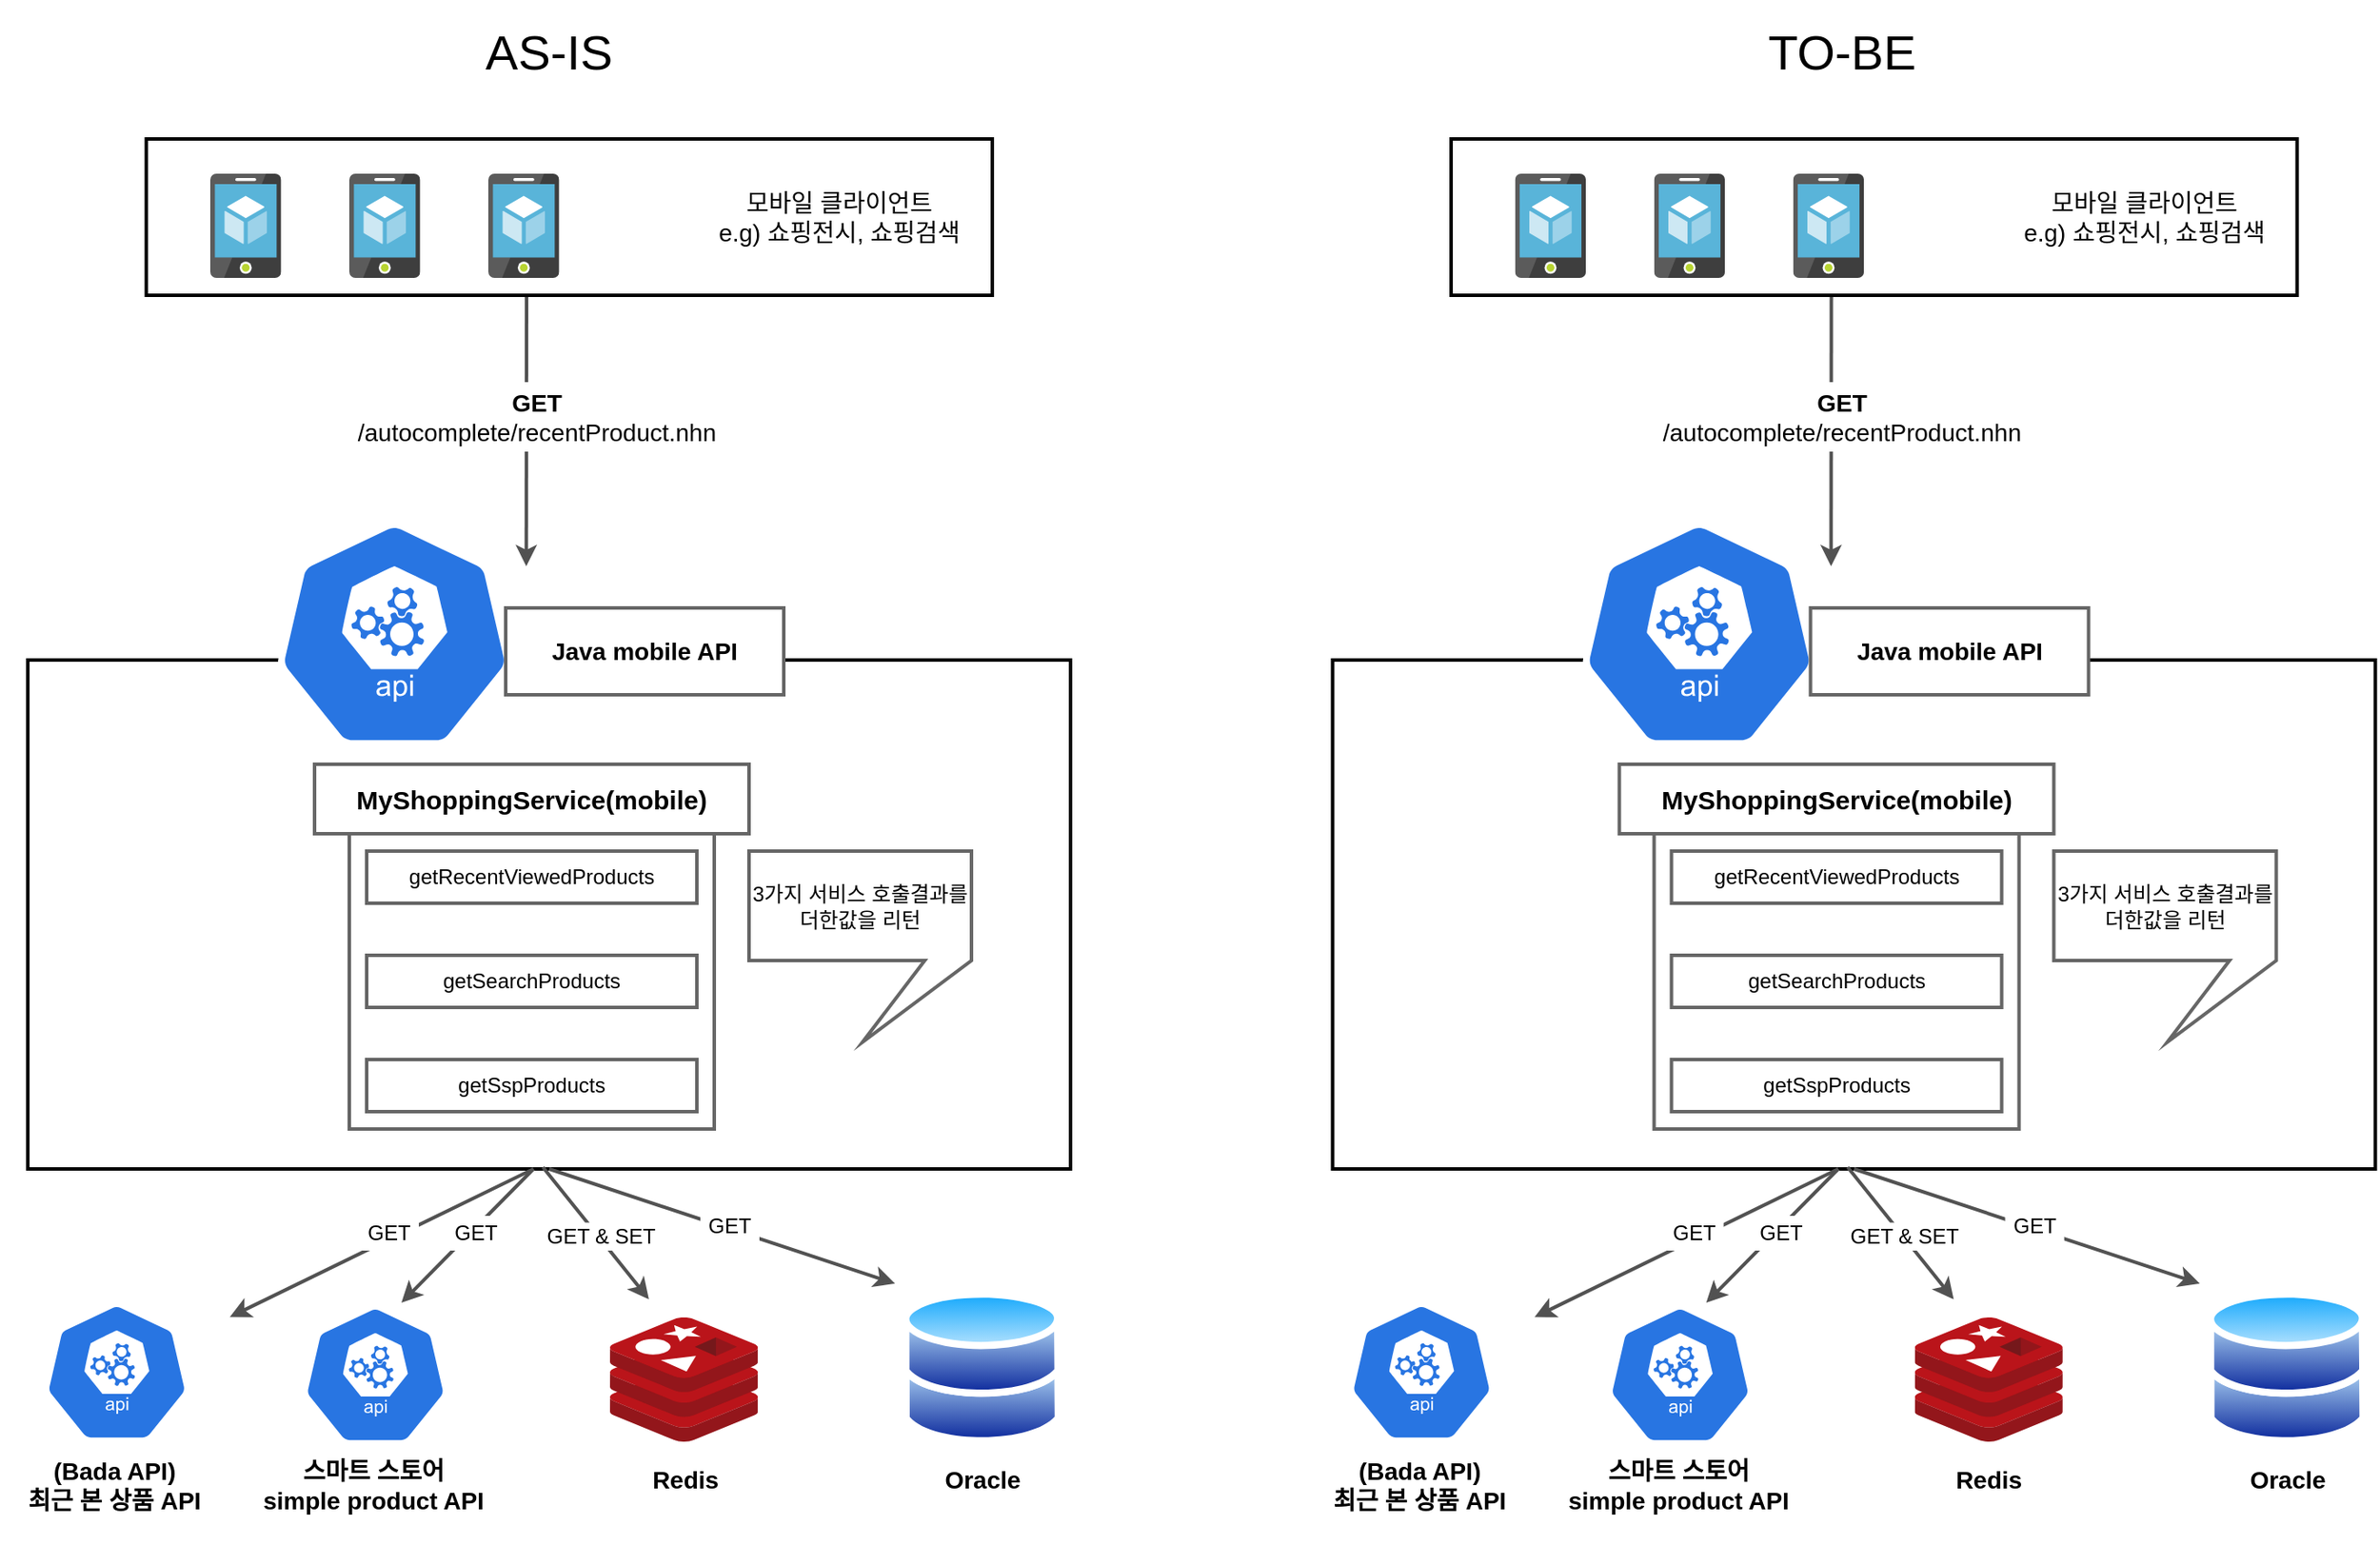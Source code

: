 <mxfile version="12.8.2" type="github">
  <diagram id="Ht1M8jgEwFfnCIfOTk4-" name="Page-1">
    <mxGraphModel dx="1951" dy="1958" grid="1" gridSize="10" guides="1" tooltips="1" connect="1" arrows="1" fold="1" page="1" pageScale="1" pageWidth="1169" pageHeight="827" math="0" shadow="0">
      <root>
        <mxCell id="0" />
        <mxCell id="1" parent="0" />
        <mxCell id="T-MR8SzM-c59_lT_EgYp-1" value="" style="aspect=fixed;perimeter=ellipsePerimeter;html=1;align=center;shadow=0;dashed=0;spacingTop=3;image;image=img/lib/active_directory/databases.svg;" parent="1" vertex="1">
          <mxGeometry x="758.16" y="-17.75" width="91.84" height="90" as="geometry" />
        </mxCell>
        <mxCell id="T-MR8SzM-c59_lT_EgYp-4" value="&lt;font style=&quot;font-size: 14px&quot;&gt;&lt;b&gt;Oracle&lt;/b&gt;&lt;/font&gt;" style="text;html=1;resizable=0;autosize=1;align=center;verticalAlign=middle;points=[];fillColor=none;strokeColor=none;rounded=0;" parent="1" vertex="1">
          <mxGeometry x="774.08" y="81.5" width="60" height="20" as="geometry" />
        </mxCell>
        <mxCell id="T-MR8SzM-c59_lT_EgYp-5" value="" style="aspect=fixed;html=1;points=[];align=center;image;fontSize=12;image=img/lib/mscae/Cache_Redis_Product.svg;" parent="1" vertex="1">
          <mxGeometry x="590" y="-1.5" width="85.12" height="71.5" as="geometry" />
        </mxCell>
        <mxCell id="T-MR8SzM-c59_lT_EgYp-6" value="&lt;font style=&quot;font-size: 14px&quot;&gt;&lt;b&gt;Redis&lt;/b&gt;&lt;/font&gt;" style="text;html=1;resizable=0;autosize=1;align=center;verticalAlign=middle;points=[];fillColor=none;strokeColor=none;rounded=0;" parent="1" vertex="1">
          <mxGeometry x="607.56" y="81.5" width="50" height="20" as="geometry" />
        </mxCell>
        <mxCell id="T-MR8SzM-c59_lT_EgYp-7" value="" style="aspect=fixed;html=1;points=[];align=center;image;fontSize=12;image=img/lib/mscae/App_Service_Mobile_App.svg;" parent="1" vertex="1">
          <mxGeometry x="360" y="-660" width="40.8" height="60" as="geometry" />
        </mxCell>
        <mxCell id="T-MR8SzM-c59_lT_EgYp-8" value="" style="aspect=fixed;html=1;points=[];align=center;image;fontSize=12;image=img/lib/mscae/App_Service_Mobile_App.svg;" parent="1" vertex="1">
          <mxGeometry x="440" y="-660" width="40.8" height="60" as="geometry" />
        </mxCell>
        <mxCell id="T-MR8SzM-c59_lT_EgYp-9" value="" style="aspect=fixed;html=1;points=[];align=center;image;fontSize=12;image=img/lib/mscae/App_Service_Mobile_App.svg;" parent="1" vertex="1">
          <mxGeometry x="520" y="-660" width="40.8" height="60" as="geometry" />
        </mxCell>
        <mxCell id="T-MR8SzM-c59_lT_EgYp-10" value="" style="endArrow=classic;html=1;strokeColor=#525252;strokeWidth=2;entryX=0.9;entryY=0.2;entryDx=0;entryDy=0;entryPerimeter=0;" parent="1" target="T-MR8SzM-c59_lT_EgYp-15" edge="1">
          <mxGeometry width="50" height="50" relative="1" as="geometry">
            <mxPoint x="542" y="-589" as="sourcePoint" />
            <mxPoint x="540" y="-450" as="targetPoint" />
            <Array as="points" />
          </mxGeometry>
        </mxCell>
        <mxCell id="T-MR8SzM-c59_lT_EgYp-16" value="" style="shape=image;html=1;verticalAlign=top;verticalLabelPosition=bottom;labelBackgroundColor=#ffffff;imageAspect=0;aspect=fixed;image=https://cdn4.iconfinder.com/data/icons/essential-app-1/16/dot-more-menu-hide-128.png" parent="1" vertex="1">
          <mxGeometry x="585" y="-660" width="57" height="57" as="geometry" />
        </mxCell>
        <mxCell id="T-MR8SzM-c59_lT_EgYp-18" value="" style="rounded=0;whiteSpace=wrap;html=1;strokeWidth=2;fillColor=none;" parent="1" vertex="1">
          <mxGeometry x="323.2" y="-680" width="486.8" height="90" as="geometry" />
        </mxCell>
        <mxCell id="T-MR8SzM-c59_lT_EgYp-22" value="&lt;font style=&quot;font-size: 14px&quot;&gt;모바일 클라이언트&lt;br&gt;e.g) 쇼핑전시, 쇼핑검색&lt;/font&gt;" style="text;html=1;strokeColor=none;fillColor=none;align=center;verticalAlign=middle;whiteSpace=wrap;rounded=0;" parent="1" vertex="1">
          <mxGeometry x="642" y="-660" width="160" height="50" as="geometry" />
        </mxCell>
        <mxCell id="T-MR8SzM-c59_lT_EgYp-29" value="" style="rounded=0;whiteSpace=wrap;html=1;strokeWidth=2;fillColor=none;" parent="1" vertex="1">
          <mxGeometry x="255.0" y="-380" width="600" height="293" as="geometry" />
        </mxCell>
        <mxCell id="T-MR8SzM-c59_lT_EgYp-15" value="" style="html=1;dashed=0;whitespace=wrap;fillColor=#2875E2;strokeColor=#ffffff;points=[[0.005,0.63,0],[0.1,0.2,0],[0.9,0.2,0],[0.5,0,0],[0.995,0.63,0],[0.72,0.99,0],[0.5,1,0],[0.28,0.99,0]];shape=mxgraph.kubernetes.icon;prIcon=api" parent="1" vertex="1">
          <mxGeometry x="371.2" y="-460" width="189.6" height="130" as="geometry" />
        </mxCell>
        <mxCell id="T-MR8SzM-c59_lT_EgYp-23" value="&lt;span style=&quot;font-size: 14px&quot;&gt;&lt;b&gt;Java mobile API&lt;/b&gt;&lt;/span&gt;" style="text;html=1;align=center;verticalAlign=middle;whiteSpace=wrap;rounded=0;fillColor=#ffffff;strokeColor=#666666;strokeWidth=2;" parent="1" vertex="1">
          <mxGeometry x="530" y="-410" width="160" height="50" as="geometry" />
        </mxCell>
        <mxCell id="T-MR8SzM-c59_lT_EgYp-33" value="" style="rounded=0;whiteSpace=wrap;html=1;strokeColor=#666666;strokeWidth=2;fillColor=#ffffff;" parent="1" vertex="1">
          <mxGeometry x="440" y="-303" width="210" height="193" as="geometry" />
        </mxCell>
        <mxCell id="T-MR8SzM-c59_lT_EgYp-32" value="&lt;font style=&quot;font-size: 15px&quot;&gt;&lt;b&gt;MyShoppingService(mobile)&lt;/b&gt;&lt;/font&gt;" style="rounded=0;whiteSpace=wrap;html=1;strokeColor=#666666;strokeWidth=2;fillColor=#ffffff;" parent="1" vertex="1">
          <mxGeometry x="420" y="-320" width="250" height="40" as="geometry" />
        </mxCell>
        <mxCell id="T-MR8SzM-c59_lT_EgYp-34" value="getRecentViewedProducts" style="rounded=0;whiteSpace=wrap;html=1;strokeColor=#666666;strokeWidth=2;fillColor=#ffffff;" parent="1" vertex="1">
          <mxGeometry x="450" y="-270" width="190" height="30" as="geometry" />
        </mxCell>
        <mxCell id="T-MR8SzM-c59_lT_EgYp-35" value="" style="shape=image;html=1;verticalAlign=top;verticalLabelPosition=bottom;labelBackgroundColor=#ffffff;imageAspect=0;aspect=fixed;image=https://cdn0.iconfinder.com/data/icons/slim-square-icons-basics/100/basics-15-128.png;strokeColor=#666666;strokeWidth=2;fillColor=#ffffff;" parent="1" vertex="1">
          <mxGeometry x="525.4" y="-240" width="30" height="30" as="geometry" />
        </mxCell>
        <mxCell id="T-MR8SzM-c59_lT_EgYp-36" value="getSspProducts" style="rounded=0;whiteSpace=wrap;html=1;strokeColor=#666666;strokeWidth=2;fillColor=#ffffff;" parent="1" vertex="1">
          <mxGeometry x="450" y="-150" width="190" height="30" as="geometry" />
        </mxCell>
        <mxCell id="T-MR8SzM-c59_lT_EgYp-37" value="getSearchProducts" style="rounded=0;whiteSpace=wrap;html=1;strokeColor=#666666;strokeWidth=2;fillColor=#ffffff;" parent="1" vertex="1">
          <mxGeometry x="450" y="-210" width="190" height="30" as="geometry" />
        </mxCell>
        <mxCell id="T-MR8SzM-c59_lT_EgYp-38" value="" style="shape=image;html=1;verticalAlign=top;verticalLabelPosition=bottom;labelBackgroundColor=#ffffff;imageAspect=0;aspect=fixed;image=https://cdn0.iconfinder.com/data/icons/slim-square-icons-basics/100/basics-15-128.png;strokeColor=#666666;strokeWidth=2;fillColor=#ffffff;" parent="1" vertex="1">
          <mxGeometry x="525.4" y="-180" width="30" height="30" as="geometry" />
        </mxCell>
        <mxCell id="T-MR8SzM-c59_lT_EgYp-39" value="3가지 서비스 호출결과를 더한값을 리턴" style="shape=callout;whiteSpace=wrap;html=1;perimeter=calloutPerimeter;strokeColor=#666666;strokeWidth=2;fillColor=#ffffff;size=47;position=0.79;base=128;position2=0.51;rotation=0;" parent="1" vertex="1">
          <mxGeometry x="670" y="-270" width="128" height="110" as="geometry" />
        </mxCell>
        <mxCell id="T-MR8SzM-c59_lT_EgYp-40" value="" style="html=1;dashed=0;whitespace=wrap;fillColor=#2875E2;strokeColor=#ffffff;points=[[0.005,0.63,0],[0.1,0.2,0],[0.9,0.2,0],[0.5,0,0],[0.995,0.63,0],[0.72,0.99,0],[0.5,1,0],[0.28,0.99,0]];shape=mxgraph.kubernetes.icon;prIcon=api" parent="1" vertex="1">
          <mxGeometry x="241.2" y="-10" width="130" height="80" as="geometry" />
        </mxCell>
        <mxCell id="T-MR8SzM-c59_lT_EgYp-41" value="&lt;b style=&quot;font-size: 14px&quot;&gt;&lt;br&gt;(Bada API)&lt;/b&gt;&lt;span style=&quot;font-size: 14px&quot;&gt;&lt;b&gt;&lt;br&gt;최근 본 상품 API&lt;br&gt;&lt;br&gt;&lt;/b&gt;&lt;/span&gt;" style="text;html=1;align=center;verticalAlign=middle;whiteSpace=wrap;rounded=0;fillColor=none;strokeColor=none;strokeWidth=2;" parent="1" vertex="1">
          <mxGeometry x="239.2" y="75" width="132" height="40" as="geometry" />
        </mxCell>
        <mxCell id="T-MR8SzM-c59_lT_EgYp-42" value="" style="html=1;dashed=0;whitespace=wrap;fillColor=#2875E2;strokeColor=#ffffff;points=[[0.005,0.63,0],[0.1,0.2,0],[0.9,0.2,0],[0.5,0,0],[0.995,0.63,0],[0.72,0.99,0],[0.5,1,0],[0.28,0.99,0]];shape=mxgraph.kubernetes.icon;prIcon=api" parent="1" vertex="1">
          <mxGeometry x="390" y="-8.5" width="130" height="80" as="geometry" />
        </mxCell>
        <mxCell id="T-MR8SzM-c59_lT_EgYp-43" value="&lt;span style=&quot;font-size: 14px&quot;&gt;&lt;b&gt;스마트 스토어 &lt;br&gt;simple product API&lt;/b&gt;&lt;/span&gt;" style="text;html=1;align=center;verticalAlign=middle;whiteSpace=wrap;rounded=0;fillColor=none;strokeColor=none;strokeWidth=2;" parent="1" vertex="1">
          <mxGeometry x="388" y="70" width="132" height="50" as="geometry" />
        </mxCell>
        <mxCell id="T-MR8SzM-c59_lT_EgYp-44" value="" style="endArrow=classic;html=1;strokeColor=#525252;strokeWidth=2;exitX=0.485;exitY=1;exitDx=0;exitDy=0;exitPerimeter=0;" parent="1" source="T-MR8SzM-c59_lT_EgYp-29" target="T-MR8SzM-c59_lT_EgYp-40" edge="1">
          <mxGeometry width="50" height="50" relative="1" as="geometry">
            <mxPoint x="338" y="-30" as="sourcePoint" />
            <mxPoint x="388" y="-80" as="targetPoint" />
            <Array as="points" />
          </mxGeometry>
        </mxCell>
        <mxCell id="T-MR8SzM-c59_lT_EgYp-45" value="" style="endArrow=classic;html=1;strokeColor=#525252;strokeWidth=2;exitX=0.485;exitY=1;exitDx=0;exitDy=0;exitPerimeter=0;" parent="1" source="T-MR8SzM-c59_lT_EgYp-29" edge="1">
          <mxGeometry width="50" height="50" relative="1" as="geometry">
            <mxPoint x="454" y="-77" as="sourcePoint" />
            <mxPoint x="470" y="-10" as="targetPoint" />
            <Array as="points" />
          </mxGeometry>
        </mxCell>
        <mxCell id="T-MR8SzM-c59_lT_EgYp-46" value="" style="endArrow=classic;html=1;strokeColor=#525252;strokeWidth=2;exitX=0.49;exitY=1.003;exitDx=0;exitDy=0;exitPerimeter=0;" parent="1" edge="1">
          <mxGeometry width="50" height="50" relative="1" as="geometry">
            <mxPoint x="551.4" y="-88.061" as="sourcePoint" />
            <mxPoint x="612.4" y="-11.94" as="targetPoint" />
            <Array as="points" />
          </mxGeometry>
        </mxCell>
        <mxCell id="T-MR8SzM-c59_lT_EgYp-47" value="" style="endArrow=classic;html=1;strokeColor=#525252;strokeWidth=2;exitX=0.5;exitY=1;exitDx=0;exitDy=0;entryX=-0.045;entryY=-0.036;entryDx=0;entryDy=0;entryPerimeter=0;" parent="1" source="T-MR8SzM-c59_lT_EgYp-29" target="T-MR8SzM-c59_lT_EgYp-1" edge="1">
          <mxGeometry width="50" height="50" relative="1" as="geometry">
            <mxPoint x="559" y="-76.121" as="sourcePoint" />
            <mxPoint x="620" as="targetPoint" />
            <Array as="points" />
          </mxGeometry>
        </mxCell>
        <mxCell id="T-MR8SzM-c59_lT_EgYp-48" value="GET" style="text;html=1;strokeColor=none;fillColor=#ffffff;align=center;verticalAlign=middle;whiteSpace=wrap;rounded=0;" parent="1" vertex="1">
          <mxGeometry x="446" y="-60" width="34" height="20" as="geometry" />
        </mxCell>
        <mxCell id="T-MR8SzM-c59_lT_EgYp-50" value="GET" style="text;html=1;strokeColor=none;fillColor=#ffffff;align=center;verticalAlign=middle;whiteSpace=wrap;rounded=0;" parent="1" vertex="1">
          <mxGeometry x="496" y="-60" width="34" height="20" as="geometry" />
        </mxCell>
        <mxCell id="T-MR8SzM-c59_lT_EgYp-51" value="GET &amp;amp; SET" style="text;html=1;strokeColor=none;fillColor=#ffffff;align=center;verticalAlign=middle;whiteSpace=wrap;rounded=0;" parent="1" vertex="1">
          <mxGeometry x="544.5" y="-56.12" width="80" height="16.12" as="geometry" />
        </mxCell>
        <mxCell id="T-MR8SzM-c59_lT_EgYp-53" value="GET" style="text;html=1;strokeColor=none;fillColor=#ffffff;align=center;verticalAlign=middle;whiteSpace=wrap;rounded=0;" parent="1" vertex="1">
          <mxGeometry x="642" y="-63.87" width="34" height="20" as="geometry" />
        </mxCell>
        <mxCell id="T-MR8SzM-c59_lT_EgYp-56" value="&lt;font style=&quot;font-size: 14px&quot;&gt;&lt;b&gt;GET &lt;br&gt;&lt;/b&gt;/autocomplete/recentProduct.nhn&lt;/font&gt;" style="text;html=1;strokeColor=none;fillColor=#ffffff;align=center;verticalAlign=middle;whiteSpace=wrap;rounded=0;" parent="1" vertex="1">
          <mxGeometry x="426.4" y="-540" width="243.6" height="40" as="geometry" />
        </mxCell>
        <mxCell id="KsmxstaPUR77xo583H7S-1" value="" style="aspect=fixed;perimeter=ellipsePerimeter;html=1;align=center;shadow=0;dashed=0;spacingTop=3;image;image=img/lib/active_directory/databases.svg;" vertex="1" parent="1">
          <mxGeometry x="1508.96" y="-17.75" width="91.84" height="90" as="geometry" />
        </mxCell>
        <mxCell id="KsmxstaPUR77xo583H7S-2" value="&lt;font style=&quot;font-size: 14px&quot;&gt;&lt;b&gt;Oracle&lt;/b&gt;&lt;/font&gt;" style="text;html=1;resizable=0;autosize=1;align=center;verticalAlign=middle;points=[];fillColor=none;strokeColor=none;rounded=0;" vertex="1" parent="1">
          <mxGeometry x="1524.88" y="81.5" width="60" height="20" as="geometry" />
        </mxCell>
        <mxCell id="KsmxstaPUR77xo583H7S-3" value="" style="aspect=fixed;html=1;points=[];align=center;image;fontSize=12;image=img/lib/mscae/Cache_Redis_Product.svg;" vertex="1" parent="1">
          <mxGeometry x="1340.8" y="-1.5" width="85.12" height="71.5" as="geometry" />
        </mxCell>
        <mxCell id="KsmxstaPUR77xo583H7S-4" value="&lt;font style=&quot;font-size: 14px&quot;&gt;&lt;b&gt;Redis&lt;/b&gt;&lt;/font&gt;" style="text;html=1;resizable=0;autosize=1;align=center;verticalAlign=middle;points=[];fillColor=none;strokeColor=none;rounded=0;" vertex="1" parent="1">
          <mxGeometry x="1358.36" y="81.5" width="50" height="20" as="geometry" />
        </mxCell>
        <mxCell id="KsmxstaPUR77xo583H7S-5" value="" style="aspect=fixed;html=1;points=[];align=center;image;fontSize=12;image=img/lib/mscae/App_Service_Mobile_App.svg;" vertex="1" parent="1">
          <mxGeometry x="1110.8" y="-660" width="40.8" height="60" as="geometry" />
        </mxCell>
        <mxCell id="KsmxstaPUR77xo583H7S-6" value="" style="aspect=fixed;html=1;points=[];align=center;image;fontSize=12;image=img/lib/mscae/App_Service_Mobile_App.svg;" vertex="1" parent="1">
          <mxGeometry x="1190.8" y="-660" width="40.8" height="60" as="geometry" />
        </mxCell>
        <mxCell id="KsmxstaPUR77xo583H7S-7" value="" style="aspect=fixed;html=1;points=[];align=center;image;fontSize=12;image=img/lib/mscae/App_Service_Mobile_App.svg;" vertex="1" parent="1">
          <mxGeometry x="1270.8" y="-660" width="40.8" height="60" as="geometry" />
        </mxCell>
        <mxCell id="KsmxstaPUR77xo583H7S-8" value="" style="endArrow=classic;html=1;strokeColor=#525252;strokeWidth=2;entryX=0.9;entryY=0.2;entryDx=0;entryDy=0;entryPerimeter=0;" edge="1" parent="1" target="KsmxstaPUR77xo583H7S-13">
          <mxGeometry width="50" height="50" relative="1" as="geometry">
            <mxPoint x="1292.8" y="-589" as="sourcePoint" />
            <mxPoint x="1290.8" y="-450" as="targetPoint" />
            <Array as="points" />
          </mxGeometry>
        </mxCell>
        <mxCell id="KsmxstaPUR77xo583H7S-9" value="" style="shape=image;html=1;verticalAlign=top;verticalLabelPosition=bottom;labelBackgroundColor=#ffffff;imageAspect=0;aspect=fixed;image=https://cdn4.iconfinder.com/data/icons/essential-app-1/16/dot-more-menu-hide-128.png" vertex="1" parent="1">
          <mxGeometry x="1335.8" y="-660" width="57" height="57" as="geometry" />
        </mxCell>
        <mxCell id="KsmxstaPUR77xo583H7S-10" value="" style="rounded=0;whiteSpace=wrap;html=1;strokeWidth=2;fillColor=none;" vertex="1" parent="1">
          <mxGeometry x="1074" y="-680" width="486.8" height="90" as="geometry" />
        </mxCell>
        <mxCell id="KsmxstaPUR77xo583H7S-11" value="&lt;font style=&quot;font-size: 14px&quot;&gt;모바일 클라이언트&lt;br&gt;e.g) 쇼핑전시, 쇼핑검색&lt;/font&gt;" style="text;html=1;strokeColor=none;fillColor=none;align=center;verticalAlign=middle;whiteSpace=wrap;rounded=0;" vertex="1" parent="1">
          <mxGeometry x="1392.8" y="-660" width="160" height="50" as="geometry" />
        </mxCell>
        <mxCell id="KsmxstaPUR77xo583H7S-12" value="" style="rounded=0;whiteSpace=wrap;html=1;strokeWidth=2;fillColor=none;" vertex="1" parent="1">
          <mxGeometry x="1005.8" y="-380" width="600" height="293" as="geometry" />
        </mxCell>
        <mxCell id="KsmxstaPUR77xo583H7S-13" value="" style="html=1;dashed=0;whitespace=wrap;fillColor=#2875E2;strokeColor=#ffffff;points=[[0.005,0.63,0],[0.1,0.2,0],[0.9,0.2,0],[0.5,0,0],[0.995,0.63,0],[0.72,0.99,0],[0.5,1,0],[0.28,0.99,0]];shape=mxgraph.kubernetes.icon;prIcon=api" vertex="1" parent="1">
          <mxGeometry x="1122" y="-460" width="189.6" height="130" as="geometry" />
        </mxCell>
        <mxCell id="KsmxstaPUR77xo583H7S-14" value="&lt;span style=&quot;font-size: 14px&quot;&gt;&lt;b&gt;Java mobile API&lt;/b&gt;&lt;/span&gt;" style="text;html=1;align=center;verticalAlign=middle;whiteSpace=wrap;rounded=0;fillColor=#ffffff;strokeColor=#666666;strokeWidth=2;" vertex="1" parent="1">
          <mxGeometry x="1280.8" y="-410" width="160" height="50" as="geometry" />
        </mxCell>
        <mxCell id="KsmxstaPUR77xo583H7S-15" value="" style="rounded=0;whiteSpace=wrap;html=1;strokeColor=#666666;strokeWidth=2;fillColor=#ffffff;" vertex="1" parent="1">
          <mxGeometry x="1190.8" y="-303" width="210" height="193" as="geometry" />
        </mxCell>
        <mxCell id="KsmxstaPUR77xo583H7S-16" value="&lt;font style=&quot;font-size: 15px&quot;&gt;&lt;b&gt;MyShoppingService(mobile)&lt;/b&gt;&lt;/font&gt;" style="rounded=0;whiteSpace=wrap;html=1;strokeColor=#666666;strokeWidth=2;fillColor=#ffffff;" vertex="1" parent="1">
          <mxGeometry x="1170.8" y="-320" width="250" height="40" as="geometry" />
        </mxCell>
        <mxCell id="KsmxstaPUR77xo583H7S-17" value="getRecentViewedProducts" style="rounded=0;whiteSpace=wrap;html=1;strokeColor=#666666;strokeWidth=2;fillColor=#ffffff;" vertex="1" parent="1">
          <mxGeometry x="1200.8" y="-270" width="190" height="30" as="geometry" />
        </mxCell>
        <mxCell id="KsmxstaPUR77xo583H7S-18" value="" style="shape=image;html=1;verticalAlign=top;verticalLabelPosition=bottom;labelBackgroundColor=#ffffff;imageAspect=0;aspect=fixed;image=https://cdn0.iconfinder.com/data/icons/slim-square-icons-basics/100/basics-15-128.png;strokeColor=#666666;strokeWidth=2;fillColor=#ffffff;" vertex="1" parent="1">
          <mxGeometry x="1276.2" y="-240" width="30" height="30" as="geometry" />
        </mxCell>
        <mxCell id="KsmxstaPUR77xo583H7S-19" value="getSspProducts" style="rounded=0;whiteSpace=wrap;html=1;strokeColor=#666666;strokeWidth=2;fillColor=#ffffff;" vertex="1" parent="1">
          <mxGeometry x="1200.8" y="-150" width="190" height="30" as="geometry" />
        </mxCell>
        <mxCell id="KsmxstaPUR77xo583H7S-20" value="getSearchProducts" style="rounded=0;whiteSpace=wrap;html=1;strokeColor=#666666;strokeWidth=2;fillColor=#ffffff;" vertex="1" parent="1">
          <mxGeometry x="1200.8" y="-210" width="190" height="30" as="geometry" />
        </mxCell>
        <mxCell id="KsmxstaPUR77xo583H7S-21" value="" style="shape=image;html=1;verticalAlign=top;verticalLabelPosition=bottom;labelBackgroundColor=#ffffff;imageAspect=0;aspect=fixed;image=https://cdn0.iconfinder.com/data/icons/slim-square-icons-basics/100/basics-15-128.png;strokeColor=#666666;strokeWidth=2;fillColor=#ffffff;" vertex="1" parent="1">
          <mxGeometry x="1276.2" y="-180" width="30" height="30" as="geometry" />
        </mxCell>
        <mxCell id="KsmxstaPUR77xo583H7S-22" value="3가지 서비스 호출결과를 더한값을 리턴" style="shape=callout;whiteSpace=wrap;html=1;perimeter=calloutPerimeter;strokeColor=#666666;strokeWidth=2;fillColor=#ffffff;size=47;position=0.79;base=128;position2=0.51;rotation=0;" vertex="1" parent="1">
          <mxGeometry x="1420.8" y="-270" width="128" height="110" as="geometry" />
        </mxCell>
        <mxCell id="KsmxstaPUR77xo583H7S-23" value="" style="html=1;dashed=0;whitespace=wrap;fillColor=#2875E2;strokeColor=#ffffff;points=[[0.005,0.63,0],[0.1,0.2,0],[0.9,0.2,0],[0.5,0,0],[0.995,0.63,0],[0.72,0.99,0],[0.5,1,0],[0.28,0.99,0]];shape=mxgraph.kubernetes.icon;prIcon=api" vertex="1" parent="1">
          <mxGeometry x="992" y="-10" width="130" height="80" as="geometry" />
        </mxCell>
        <mxCell id="KsmxstaPUR77xo583H7S-24" value="&lt;b style=&quot;font-size: 14px&quot;&gt;&lt;br&gt;(Bada API)&lt;/b&gt;&lt;span style=&quot;font-size: 14px&quot;&gt;&lt;b&gt;&lt;br&gt;최근 본 상품 API&lt;br&gt;&lt;br&gt;&lt;/b&gt;&lt;/span&gt;" style="text;html=1;align=center;verticalAlign=middle;whiteSpace=wrap;rounded=0;fillColor=none;strokeColor=none;strokeWidth=2;" vertex="1" parent="1">
          <mxGeometry x="990" y="75" width="132" height="40" as="geometry" />
        </mxCell>
        <mxCell id="KsmxstaPUR77xo583H7S-25" value="" style="html=1;dashed=0;whitespace=wrap;fillColor=#2875E2;strokeColor=#ffffff;points=[[0.005,0.63,0],[0.1,0.2,0],[0.9,0.2,0],[0.5,0,0],[0.995,0.63,0],[0.72,0.99,0],[0.5,1,0],[0.28,0.99,0]];shape=mxgraph.kubernetes.icon;prIcon=api" vertex="1" parent="1">
          <mxGeometry x="1140.8" y="-8.5" width="130" height="80" as="geometry" />
        </mxCell>
        <mxCell id="KsmxstaPUR77xo583H7S-26" value="&lt;span style=&quot;font-size: 14px&quot;&gt;&lt;b&gt;스마트 스토어 &lt;br&gt;simple product API&lt;/b&gt;&lt;/span&gt;" style="text;html=1;align=center;verticalAlign=middle;whiteSpace=wrap;rounded=0;fillColor=none;strokeColor=none;strokeWidth=2;" vertex="1" parent="1">
          <mxGeometry x="1138.8" y="70" width="132" height="50" as="geometry" />
        </mxCell>
        <mxCell id="KsmxstaPUR77xo583H7S-27" value="" style="endArrow=classic;html=1;strokeColor=#525252;strokeWidth=2;exitX=0.485;exitY=1;exitDx=0;exitDy=0;exitPerimeter=0;" edge="1" parent="1" source="KsmxstaPUR77xo583H7S-12" target="KsmxstaPUR77xo583H7S-23">
          <mxGeometry width="50" height="50" relative="1" as="geometry">
            <mxPoint x="1088.8" y="-30" as="sourcePoint" />
            <mxPoint x="1138.8" y="-80" as="targetPoint" />
            <Array as="points" />
          </mxGeometry>
        </mxCell>
        <mxCell id="KsmxstaPUR77xo583H7S-28" value="" style="endArrow=classic;html=1;strokeColor=#525252;strokeWidth=2;exitX=0.485;exitY=1;exitDx=0;exitDy=0;exitPerimeter=0;" edge="1" parent="1" source="KsmxstaPUR77xo583H7S-12">
          <mxGeometry width="50" height="50" relative="1" as="geometry">
            <mxPoint x="1204.8" y="-77" as="sourcePoint" />
            <mxPoint x="1220.8" y="-10" as="targetPoint" />
            <Array as="points" />
          </mxGeometry>
        </mxCell>
        <mxCell id="KsmxstaPUR77xo583H7S-29" value="" style="endArrow=classic;html=1;strokeColor=#525252;strokeWidth=2;exitX=0.49;exitY=1.003;exitDx=0;exitDy=0;exitPerimeter=0;" edge="1" parent="1">
          <mxGeometry width="50" height="50" relative="1" as="geometry">
            <mxPoint x="1302.2" y="-88.061" as="sourcePoint" />
            <mxPoint x="1363.2" y="-11.94" as="targetPoint" />
            <Array as="points" />
          </mxGeometry>
        </mxCell>
        <mxCell id="KsmxstaPUR77xo583H7S-30" value="" style="endArrow=classic;html=1;strokeColor=#525252;strokeWidth=2;exitX=0.5;exitY=1;exitDx=0;exitDy=0;entryX=-0.045;entryY=-0.036;entryDx=0;entryDy=0;entryPerimeter=0;" edge="1" parent="1" source="KsmxstaPUR77xo583H7S-12" target="KsmxstaPUR77xo583H7S-1">
          <mxGeometry width="50" height="50" relative="1" as="geometry">
            <mxPoint x="1309.8" y="-76.121" as="sourcePoint" />
            <mxPoint x="1370.8" as="targetPoint" />
            <Array as="points" />
          </mxGeometry>
        </mxCell>
        <mxCell id="KsmxstaPUR77xo583H7S-31" value="GET" style="text;html=1;strokeColor=none;fillColor=#ffffff;align=center;verticalAlign=middle;whiteSpace=wrap;rounded=0;" vertex="1" parent="1">
          <mxGeometry x="1196.8" y="-60" width="34" height="20" as="geometry" />
        </mxCell>
        <mxCell id="KsmxstaPUR77xo583H7S-32" value="GET" style="text;html=1;strokeColor=none;fillColor=#ffffff;align=center;verticalAlign=middle;whiteSpace=wrap;rounded=0;" vertex="1" parent="1">
          <mxGeometry x="1246.8" y="-60" width="34" height="20" as="geometry" />
        </mxCell>
        <mxCell id="KsmxstaPUR77xo583H7S-33" value="GET &amp;amp; SET" style="text;html=1;strokeColor=none;fillColor=#ffffff;align=center;verticalAlign=middle;whiteSpace=wrap;rounded=0;" vertex="1" parent="1">
          <mxGeometry x="1295.3" y="-56.12" width="80" height="16.12" as="geometry" />
        </mxCell>
        <mxCell id="KsmxstaPUR77xo583H7S-34" value="GET" style="text;html=1;strokeColor=none;fillColor=#ffffff;align=center;verticalAlign=middle;whiteSpace=wrap;rounded=0;" vertex="1" parent="1">
          <mxGeometry x="1392.8" y="-63.87" width="34" height="20" as="geometry" />
        </mxCell>
        <mxCell id="KsmxstaPUR77xo583H7S-35" value="&lt;font style=&quot;font-size: 14px&quot;&gt;&lt;b&gt;GET &lt;br&gt;&lt;/b&gt;/autocomplete/recentProduct.nhn&lt;/font&gt;" style="text;html=1;strokeColor=none;fillColor=#ffffff;align=center;verticalAlign=middle;whiteSpace=wrap;rounded=0;" vertex="1" parent="1">
          <mxGeometry x="1177.2" y="-540" width="243.6" height="40" as="geometry" />
        </mxCell>
        <mxCell id="KsmxstaPUR77xo583H7S-36" value="&lt;font style=&quot;font-size: 28px&quot;&gt;AS-IS&lt;/font&gt;" style="text;html=1;strokeColor=none;fillColor=none;align=center;verticalAlign=middle;whiteSpace=wrap;rounded=0;" vertex="1" parent="1">
          <mxGeometry x="488" y="-760" width="134" height="60" as="geometry" />
        </mxCell>
        <mxCell id="KsmxstaPUR77xo583H7S-37" value="&lt;font style=&quot;font-size: 28px&quot;&gt;TO-BE&lt;/font&gt;" style="text;html=1;strokeColor=none;fillColor=none;align=center;verticalAlign=middle;whiteSpace=wrap;rounded=0;" vertex="1" parent="1">
          <mxGeometry x="1232" y="-760" width="134" height="60" as="geometry" />
        </mxCell>
      </root>
    </mxGraphModel>
  </diagram>
</mxfile>

